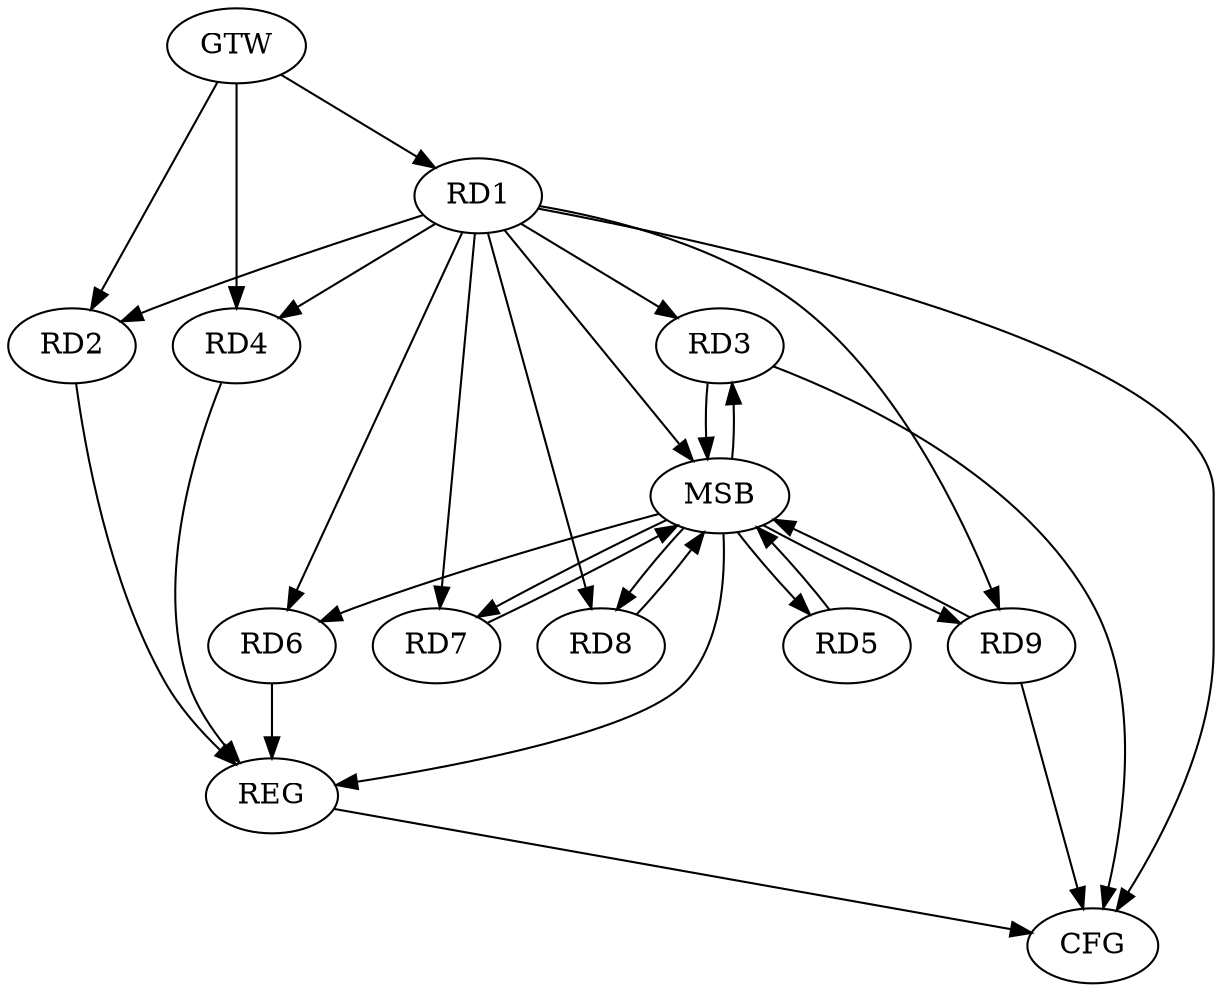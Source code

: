 strict digraph G {
  RD1 [ label="RD1" ];
  RD2 [ label="RD2" ];
  RD3 [ label="RD3" ];
  RD4 [ label="RD4" ];
  RD5 [ label="RD5" ];
  RD6 [ label="RD6" ];
  RD7 [ label="RD7" ];
  RD8 [ label="RD8" ];
  RD9 [ label="RD9" ];
  GTW [ label="GTW" ];
  REG [ label="REG" ];
  MSB [ label="MSB" ];
  CFG [ label="CFG" ];
  GTW -> RD1;
  GTW -> RD2;
  GTW -> RD4;
  RD2 -> REG;
  RD4 -> REG;
  RD6 -> REG;
  RD1 -> MSB;
  MSB -> RD3;
  MSB -> RD5;
  MSB -> RD7;
  MSB -> REG;
  RD3 -> MSB;
  MSB -> RD6;
  MSB -> RD8;
  RD5 -> MSB;
  RD7 -> MSB;
  MSB -> RD9;
  RD8 -> MSB;
  RD9 -> MSB;
  RD3 -> CFG;
  RD9 -> CFG;
  RD1 -> CFG;
  REG -> CFG;
  RD1 -> RD9;
  RD1 -> RD2;
  RD1 -> RD3;
  RD1 -> RD8;
  RD1 -> RD6;
  RD1 -> RD7;
  RD1 -> RD4;
}
